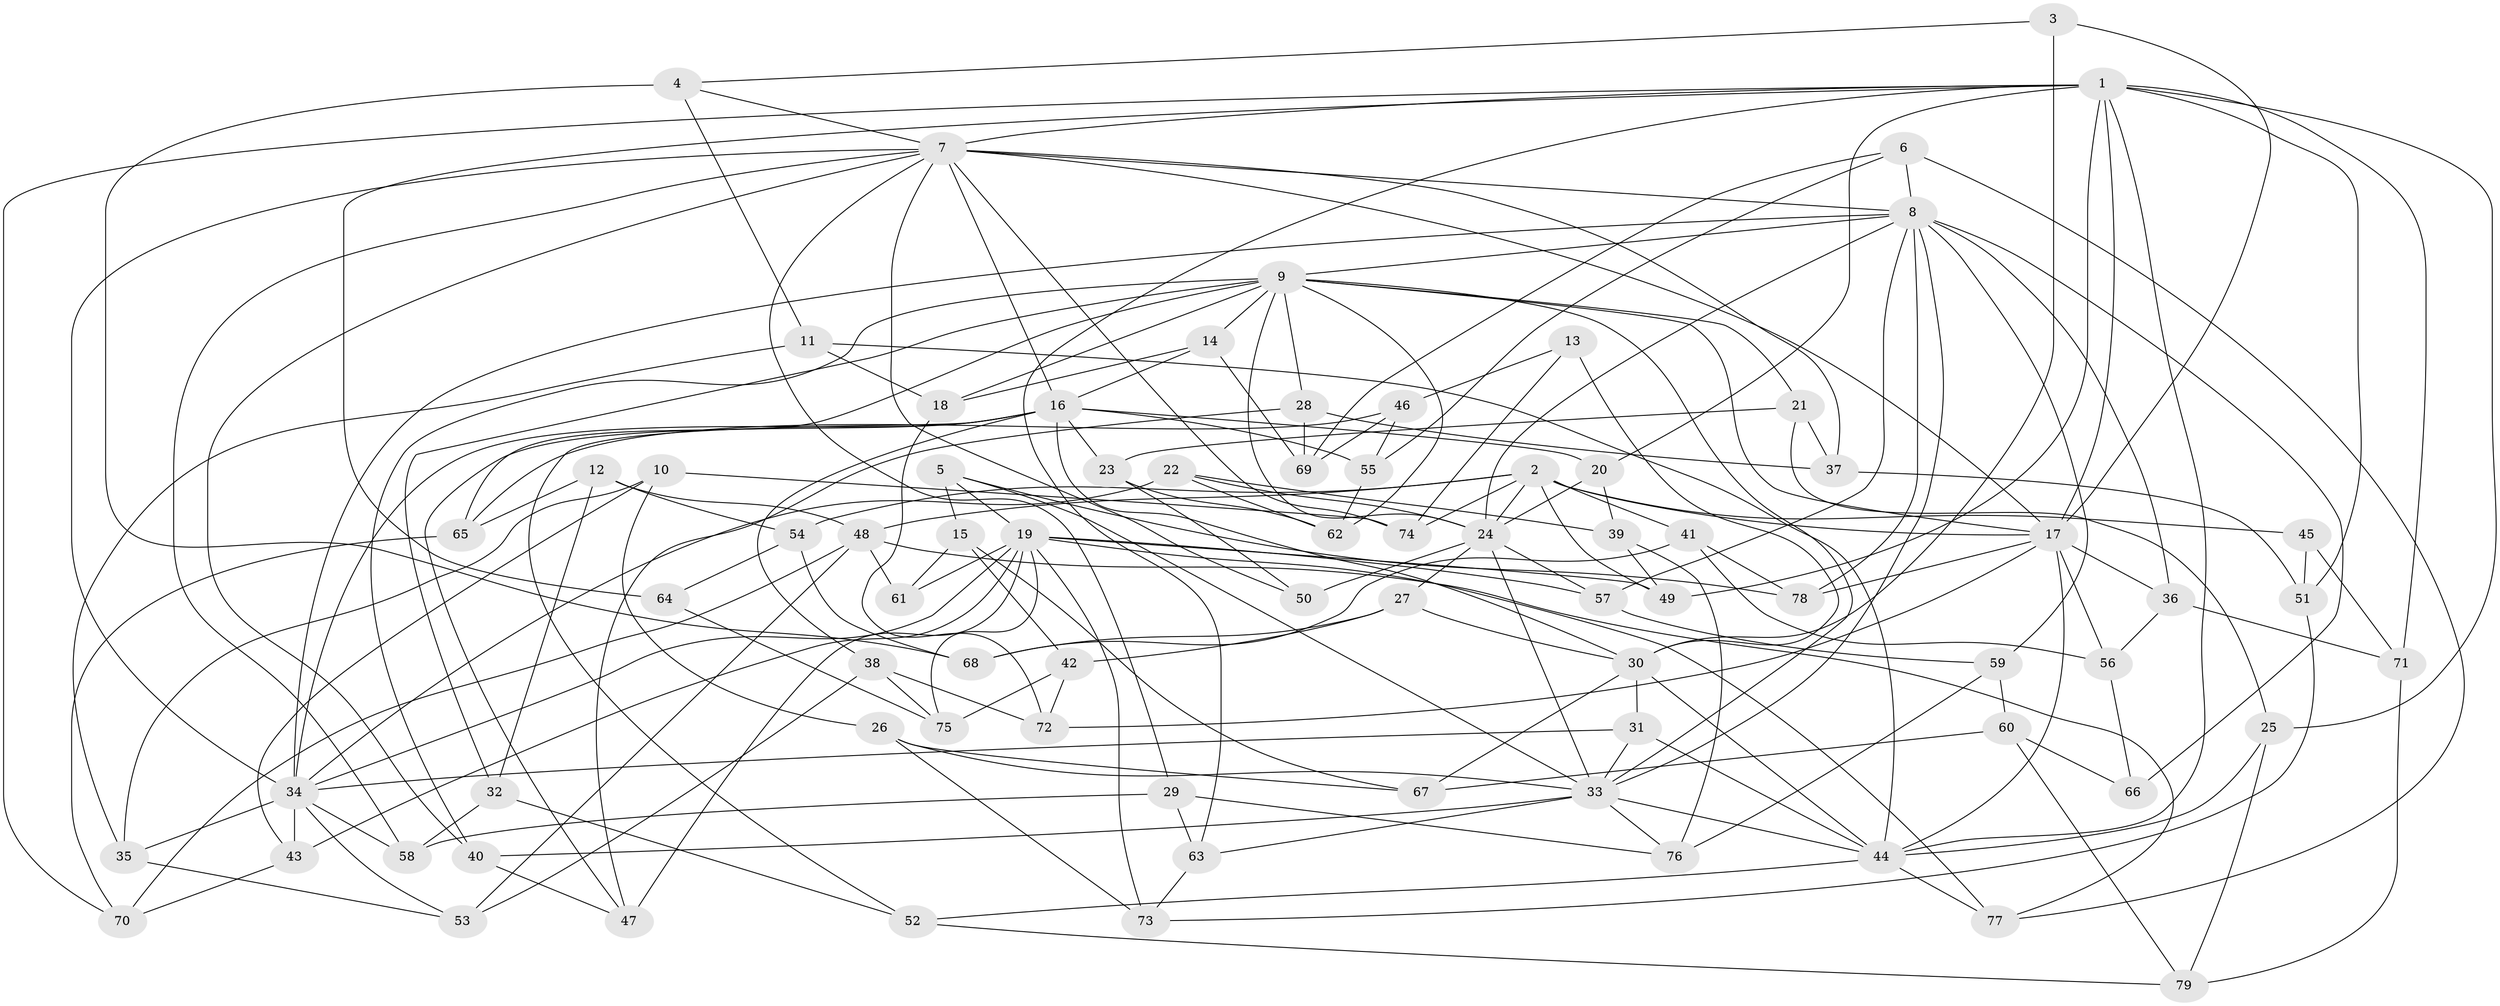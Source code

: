 // original degree distribution, {4: 1.0}
// Generated by graph-tools (version 1.1) at 2025/53/03/04/25 22:53:58]
// undirected, 79 vertices, 194 edges
graph export_dot {
  node [color=gray90,style=filled];
  1;
  2;
  3;
  4;
  5;
  6;
  7;
  8;
  9;
  10;
  11;
  12;
  13;
  14;
  15;
  16;
  17;
  18;
  19;
  20;
  21;
  22;
  23;
  24;
  25;
  26;
  27;
  28;
  29;
  30;
  31;
  32;
  33;
  34;
  35;
  36;
  37;
  38;
  39;
  40;
  41;
  42;
  43;
  44;
  45;
  46;
  47;
  48;
  49;
  50;
  51;
  52;
  53;
  54;
  55;
  56;
  57;
  58;
  59;
  60;
  61;
  62;
  63;
  64;
  65;
  66;
  67;
  68;
  69;
  70;
  71;
  72;
  73;
  74;
  75;
  76;
  77;
  78;
  79;
  1 -- 7 [weight=1.0];
  1 -- 17 [weight=1.0];
  1 -- 20 [weight=1.0];
  1 -- 25 [weight=1.0];
  1 -- 44 [weight=1.0];
  1 -- 49 [weight=1.0];
  1 -- 51 [weight=1.0];
  1 -- 63 [weight=1.0];
  1 -- 64 [weight=2.0];
  1 -- 70 [weight=1.0];
  1 -- 71 [weight=1.0];
  2 -- 17 [weight=1.0];
  2 -- 24 [weight=1.0];
  2 -- 41 [weight=1.0];
  2 -- 45 [weight=2.0];
  2 -- 48 [weight=2.0];
  2 -- 49 [weight=1.0];
  2 -- 54 [weight=1.0];
  2 -- 74 [weight=1.0];
  3 -- 4 [weight=1.0];
  3 -- 17 [weight=1.0];
  3 -- 30 [weight=2.0];
  4 -- 7 [weight=1.0];
  4 -- 11 [weight=1.0];
  4 -- 68 [weight=1.0];
  5 -- 15 [weight=1.0];
  5 -- 19 [weight=1.0];
  5 -- 33 [weight=1.0];
  5 -- 78 [weight=1.0];
  6 -- 8 [weight=1.0];
  6 -- 55 [weight=1.0];
  6 -- 69 [weight=1.0];
  6 -- 77 [weight=1.0];
  7 -- 8 [weight=1.0];
  7 -- 16 [weight=1.0];
  7 -- 17 [weight=1.0];
  7 -- 29 [weight=1.0];
  7 -- 34 [weight=1.0];
  7 -- 37 [weight=1.0];
  7 -- 40 [weight=1.0];
  7 -- 50 [weight=1.0];
  7 -- 58 [weight=1.0];
  7 -- 74 [weight=1.0];
  8 -- 9 [weight=1.0];
  8 -- 24 [weight=1.0];
  8 -- 33 [weight=1.0];
  8 -- 34 [weight=1.0];
  8 -- 36 [weight=1.0];
  8 -- 57 [weight=1.0];
  8 -- 59 [weight=1.0];
  8 -- 66 [weight=2.0];
  8 -- 78 [weight=1.0];
  9 -- 14 [weight=1.0];
  9 -- 17 [weight=1.0];
  9 -- 18 [weight=1.0];
  9 -- 21 [weight=1.0];
  9 -- 24 [weight=1.0];
  9 -- 28 [weight=1.0];
  9 -- 32 [weight=1.0];
  9 -- 33 [weight=1.0];
  9 -- 40 [weight=1.0];
  9 -- 62 [weight=1.0];
  9 -- 65 [weight=1.0];
  10 -- 26 [weight=1.0];
  10 -- 35 [weight=1.0];
  10 -- 43 [weight=1.0];
  10 -- 74 [weight=1.0];
  11 -- 18 [weight=1.0];
  11 -- 35 [weight=1.0];
  11 -- 44 [weight=1.0];
  12 -- 32 [weight=1.0];
  12 -- 48 [weight=1.0];
  12 -- 54 [weight=1.0];
  12 -- 65 [weight=1.0];
  13 -- 30 [weight=2.0];
  13 -- 46 [weight=1.0];
  13 -- 74 [weight=1.0];
  14 -- 16 [weight=1.0];
  14 -- 18 [weight=1.0];
  14 -- 69 [weight=1.0];
  15 -- 42 [weight=1.0];
  15 -- 61 [weight=1.0];
  15 -- 67 [weight=1.0];
  16 -- 20 [weight=1.0];
  16 -- 23 [weight=1.0];
  16 -- 30 [weight=1.0];
  16 -- 34 [weight=1.0];
  16 -- 38 [weight=1.0];
  16 -- 47 [weight=1.0];
  16 -- 52 [weight=1.0];
  16 -- 55 [weight=1.0];
  17 -- 36 [weight=1.0];
  17 -- 44 [weight=1.0];
  17 -- 56 [weight=1.0];
  17 -- 72 [weight=1.0];
  17 -- 78 [weight=1.0];
  18 -- 72 [weight=1.0];
  19 -- 34 [weight=1.0];
  19 -- 43 [weight=1.0];
  19 -- 47 [weight=1.0];
  19 -- 49 [weight=1.0];
  19 -- 57 [weight=1.0];
  19 -- 61 [weight=1.0];
  19 -- 73 [weight=1.0];
  19 -- 75 [weight=1.0];
  19 -- 77 [weight=1.0];
  20 -- 24 [weight=1.0];
  20 -- 39 [weight=1.0];
  21 -- 23 [weight=1.0];
  21 -- 25 [weight=1.0];
  21 -- 37 [weight=1.0];
  22 -- 24 [weight=1.0];
  22 -- 34 [weight=1.0];
  22 -- 39 [weight=1.0];
  22 -- 62 [weight=1.0];
  23 -- 50 [weight=1.0];
  23 -- 62 [weight=1.0];
  24 -- 27 [weight=1.0];
  24 -- 33 [weight=1.0];
  24 -- 50 [weight=2.0];
  24 -- 57 [weight=1.0];
  25 -- 44 [weight=1.0];
  25 -- 79 [weight=1.0];
  26 -- 33 [weight=1.0];
  26 -- 67 [weight=1.0];
  26 -- 73 [weight=1.0];
  27 -- 30 [weight=1.0];
  27 -- 42 [weight=1.0];
  27 -- 68 [weight=1.0];
  28 -- 37 [weight=1.0];
  28 -- 47 [weight=1.0];
  28 -- 69 [weight=1.0];
  29 -- 58 [weight=1.0];
  29 -- 63 [weight=1.0];
  29 -- 76 [weight=1.0];
  30 -- 31 [weight=1.0];
  30 -- 44 [weight=2.0];
  30 -- 67 [weight=1.0];
  31 -- 33 [weight=1.0];
  31 -- 34 [weight=1.0];
  31 -- 44 [weight=1.0];
  32 -- 52 [weight=1.0];
  32 -- 58 [weight=1.0];
  33 -- 40 [weight=1.0];
  33 -- 44 [weight=1.0];
  33 -- 63 [weight=1.0];
  33 -- 76 [weight=1.0];
  34 -- 35 [weight=1.0];
  34 -- 43 [weight=3.0];
  34 -- 53 [weight=1.0];
  34 -- 58 [weight=1.0];
  35 -- 53 [weight=1.0];
  36 -- 56 [weight=1.0];
  36 -- 71 [weight=1.0];
  37 -- 51 [weight=1.0];
  38 -- 53 [weight=1.0];
  38 -- 72 [weight=1.0];
  38 -- 75 [weight=1.0];
  39 -- 49 [weight=1.0];
  39 -- 76 [weight=1.0];
  40 -- 47 [weight=1.0];
  41 -- 56 [weight=1.0];
  41 -- 68 [weight=1.0];
  41 -- 78 [weight=1.0];
  42 -- 72 [weight=1.0];
  42 -- 75 [weight=1.0];
  43 -- 70 [weight=1.0];
  44 -- 52 [weight=1.0];
  44 -- 77 [weight=1.0];
  45 -- 51 [weight=1.0];
  45 -- 71 [weight=1.0];
  46 -- 55 [weight=1.0];
  46 -- 65 [weight=1.0];
  46 -- 69 [weight=1.0];
  48 -- 53 [weight=1.0];
  48 -- 61 [weight=2.0];
  48 -- 70 [weight=1.0];
  48 -- 77 [weight=1.0];
  51 -- 73 [weight=1.0];
  52 -- 79 [weight=1.0];
  54 -- 64 [weight=1.0];
  54 -- 68 [weight=1.0];
  55 -- 62 [weight=1.0];
  56 -- 66 [weight=1.0];
  57 -- 59 [weight=1.0];
  59 -- 60 [weight=1.0];
  59 -- 76 [weight=1.0];
  60 -- 66 [weight=1.0];
  60 -- 67 [weight=1.0];
  60 -- 79 [weight=1.0];
  63 -- 73 [weight=1.0];
  64 -- 75 [weight=1.0];
  65 -- 70 [weight=1.0];
  71 -- 79 [weight=1.0];
}
